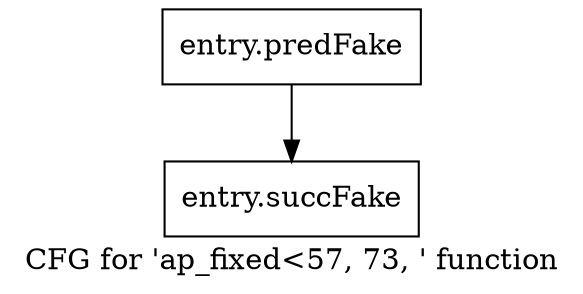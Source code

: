 digraph "CFG for 'ap_fixed\<57, 73, ' function" {
	label="CFG for 'ap_fixed\<57, 73, ' function";

	Node0x3ca9d60 [shape=record,filename="",linenumber="",label="{entry.predFake}"];
	Node0x3ca9d60 -> Node0x3ea9bf0[ callList="" memoryops="" filename="/tools/Xilinx/Vitis_HLS/2022.1/include/ap_fixed.h" execusionnum="3200"];
	Node0x3ea9bf0 [shape=record,filename="/tools/Xilinx/Vitis_HLS/2022.1/include/ap_fixed.h",linenumber="75",label="{entry.succFake}"];
}
